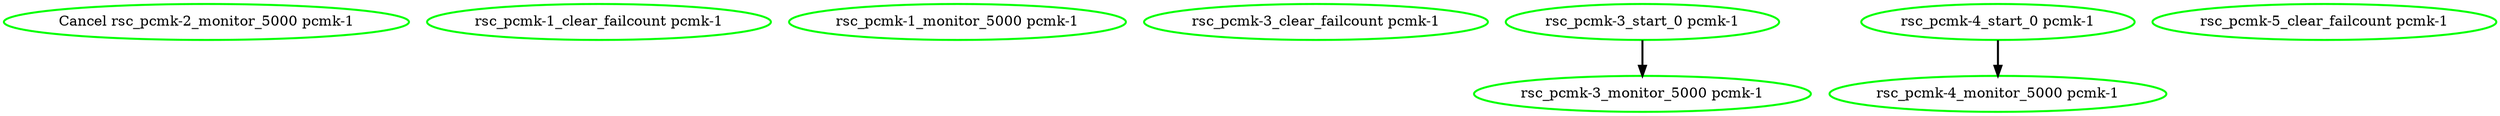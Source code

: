 digraph "g" {
"Cancel rsc_pcmk-2_monitor_5000 pcmk-1" [ style=bold color="green" fontcolor="black"]
"rsc_pcmk-1_clear_failcount pcmk-1" [ style=bold color="green" fontcolor="black"]
"rsc_pcmk-1_monitor_5000 pcmk-1" [ style=bold color="green" fontcolor="black"]
"rsc_pcmk-3_clear_failcount pcmk-1" [ style=bold color="green" fontcolor="black"]
"rsc_pcmk-3_monitor_5000 pcmk-1" [ style=bold color="green" fontcolor="black"]
"rsc_pcmk-3_start_0 pcmk-1" -> "rsc_pcmk-3_monitor_5000 pcmk-1" [ style = bold]
"rsc_pcmk-3_start_0 pcmk-1" [ style=bold color="green" fontcolor="black"]
"rsc_pcmk-4_monitor_5000 pcmk-1" [ style=bold color="green" fontcolor="black"]
"rsc_pcmk-4_start_0 pcmk-1" -> "rsc_pcmk-4_monitor_5000 pcmk-1" [ style = bold]
"rsc_pcmk-4_start_0 pcmk-1" [ style=bold color="green" fontcolor="black"]
"rsc_pcmk-5_clear_failcount pcmk-1" [ style=bold color="green" fontcolor="black"]
}
